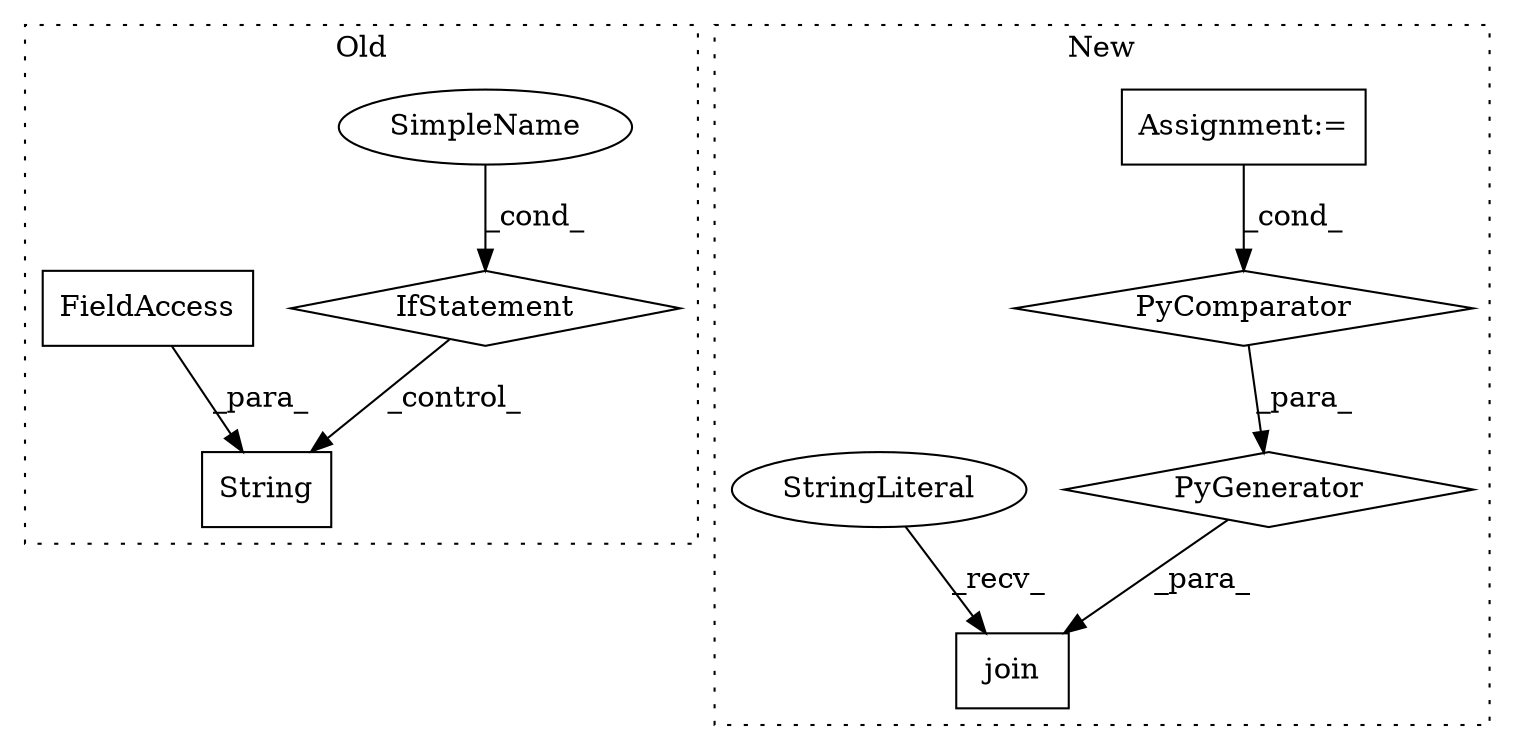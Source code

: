 digraph G {
subgraph cluster0 {
1 [label="String" a="32" s="940,965" l="7,1" shape="box"];
5 [label="IfStatement" a="25" s="886,916" l="4,2" shape="diamond"];
6 [label="SimpleName" a="42" s="" l="" shape="ellipse"];
9 [label="FieldAccess" a="22" s="947" l="18" shape="box"];
label = "Old";
style="dotted";
}
subgraph cluster1 {
2 [label="PyGenerator" a="107" s="3560" l="123" shape="diamond"];
3 [label="PyComparator" a="113" s="3656" l="21" shape="diamond"];
4 [label="Assignment:=" a="7" s="3316" l="1" shape="box"];
7 [label="join" a="32" s="3546,3683" l="14,-3" shape="box"];
8 [label="StringLiteral" a="45" s="3542" l="3" shape="ellipse"];
label = "New";
style="dotted";
}
2 -> 7 [label="_para_"];
3 -> 2 [label="_para_"];
4 -> 3 [label="_cond_"];
5 -> 1 [label="_control_"];
6 -> 5 [label="_cond_"];
8 -> 7 [label="_recv_"];
9 -> 1 [label="_para_"];
}
